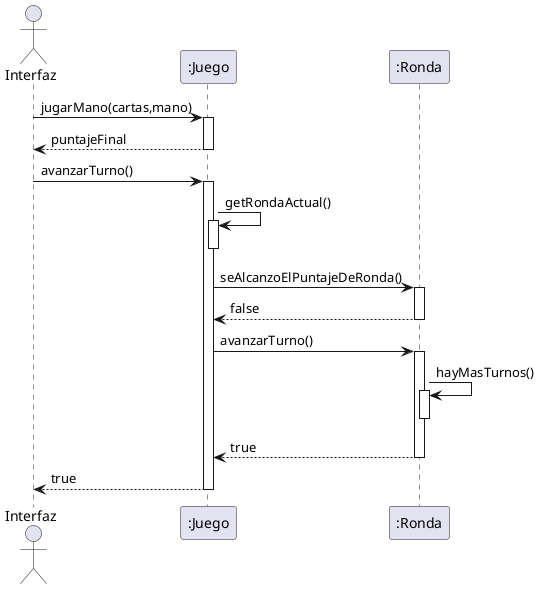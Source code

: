 @startuml Diagrama secuencia jugar mano y avanzar turno
    actor Interfaz
    participant ":Juego" as Juego
    participant ":Ronda" as Ronda
    
    Interfaz -> Juego: jugarMano(cartas,mano)

    activate Juego

    Juego --> Interfaz: puntajeFinal

    deactivate Juego

    Interfaz -> Juego: avanzarTurno()

    activate Juego

    Juego -> Juego: getRondaActual()

    activate Juego
    deactivate Juego

    Juego -> Ronda: seAlcanzoElPuntajeDeRonda()

    activate Ronda

    Ronda --> Juego: false

    deactivate Ronda

    Juego -> Ronda: avanzarTurno()

    activate Ronda

    Ronda -> Ronda: hayMasTurnos()

    activate Ronda
    deactivate Ronda

    Ronda --> Juego: true

    deactivate Ronda

    Juego --> Interfaz: true

    deactivate Juego

@enduml